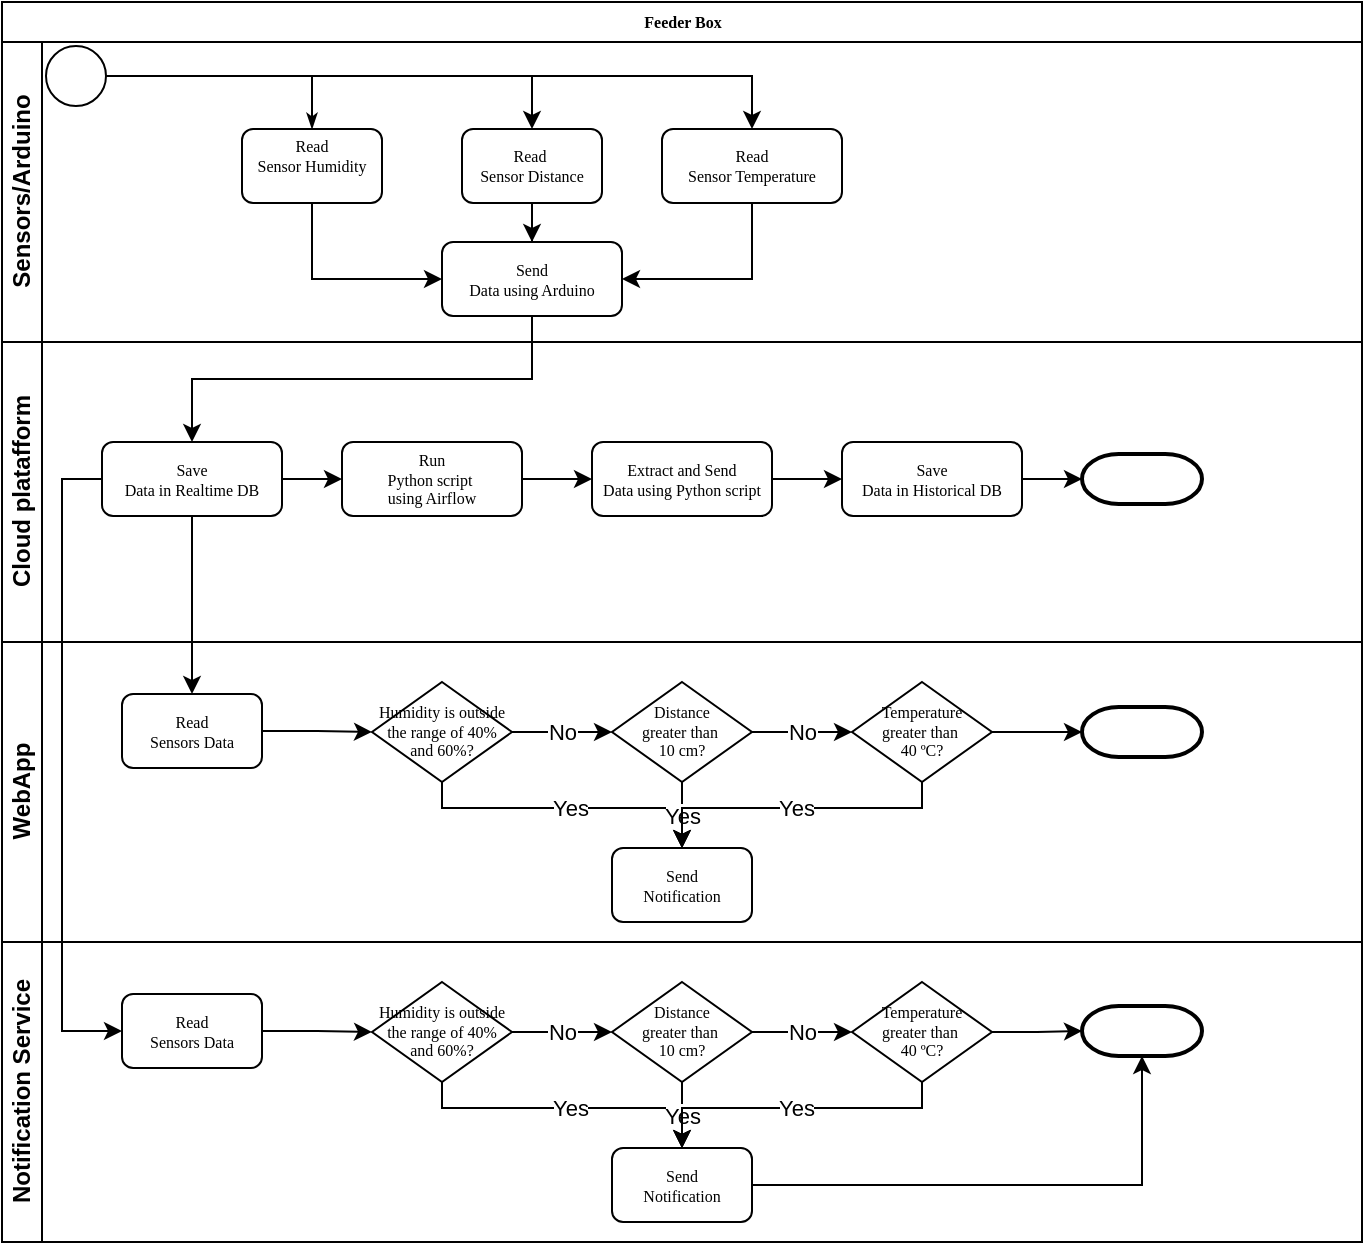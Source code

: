 <mxfile version="24.2.2" type="device">
  <diagram name="Page-1" id="c7488fd3-1785-93aa-aadb-54a6760d102a">
    <mxGraphModel dx="1116" dy="437" grid="1" gridSize="10" guides="1" tooltips="1" connect="1" arrows="1" fold="1" page="1" pageScale="1" pageWidth="1100" pageHeight="850" background="none" math="0" shadow="0">
      <root>
        <mxCell id="0" />
        <mxCell id="1" parent="0" />
        <mxCell id="2b4e8129b02d487f-1" value="Feeder Box" style="swimlane;html=1;childLayout=stackLayout;horizontal=1;startSize=20;horizontalStack=0;rounded=0;shadow=0;labelBackgroundColor=none;strokeWidth=1;fontFamily=Verdana;fontSize=8;align=center;" parent="1" vertex="1">
          <mxGeometry x="180" y="70" width="680" height="620" as="geometry" />
        </mxCell>
        <mxCell id="2b4e8129b02d487f-2" value="Sensors/Arduino" style="swimlane;html=1;startSize=20;horizontal=0;" parent="2b4e8129b02d487f-1" vertex="1">
          <mxGeometry y="20" width="680" height="150" as="geometry" />
        </mxCell>
        <mxCell id="2b4e8129b02d487f-18" style="edgeStyle=orthogonalEdgeStyle;rounded=0;html=1;labelBackgroundColor=none;startArrow=none;startFill=0;startSize=5;endArrow=classicThin;endFill=1;endSize=5;jettySize=auto;orthogonalLoop=1;strokeWidth=1;fontFamily=Verdana;fontSize=8" parent="2b4e8129b02d487f-2" source="2b4e8129b02d487f-5" target="2b4e8129b02d487f-6" edge="1">
          <mxGeometry relative="1" as="geometry" />
        </mxCell>
        <mxCell id="3q7w-ghvlaHTdy6g01Ru-1" style="edgeStyle=orthogonalEdgeStyle;rounded=0;orthogonalLoop=1;jettySize=auto;html=1;entryX=0.5;entryY=0;entryDx=0;entryDy=0;" edge="1" parent="2b4e8129b02d487f-2" source="2b4e8129b02d487f-5" target="2b4e8129b02d487f-7">
          <mxGeometry relative="1" as="geometry" />
        </mxCell>
        <mxCell id="3q7w-ghvlaHTdy6g01Ru-2" style="edgeStyle=orthogonalEdgeStyle;rounded=0;orthogonalLoop=1;jettySize=auto;html=1;entryX=0.5;entryY=0;entryDx=0;entryDy=0;" edge="1" parent="2b4e8129b02d487f-2" source="2b4e8129b02d487f-5" target="2b4e8129b02d487f-9">
          <mxGeometry relative="1" as="geometry" />
        </mxCell>
        <mxCell id="2b4e8129b02d487f-5" value="" style="ellipse;whiteSpace=wrap;html=1;rounded=0;shadow=0;labelBackgroundColor=none;strokeWidth=1;fontFamily=Verdana;fontSize=8;align=center;" parent="2b4e8129b02d487f-2" vertex="1">
          <mxGeometry x="22" y="2" width="30" height="30" as="geometry" />
        </mxCell>
        <mxCell id="3q7w-ghvlaHTdy6g01Ru-4" style="edgeStyle=orthogonalEdgeStyle;rounded=0;orthogonalLoop=1;jettySize=auto;html=1;entryX=0;entryY=0.5;entryDx=0;entryDy=0;exitX=0.5;exitY=1;exitDx=0;exitDy=0;" edge="1" parent="2b4e8129b02d487f-2" source="2b4e8129b02d487f-6" target="3q7w-ghvlaHTdy6g01Ru-3">
          <mxGeometry relative="1" as="geometry" />
        </mxCell>
        <mxCell id="2b4e8129b02d487f-6" value="&lt;div&gt;Read&lt;/div&gt;Sensor Humidity&lt;div&gt;&lt;br&gt;&lt;/div&gt;" style="rounded=1;whiteSpace=wrap;html=1;shadow=0;labelBackgroundColor=none;strokeWidth=1;fontFamily=Verdana;fontSize=8;align=center;" parent="2b4e8129b02d487f-2" vertex="1">
          <mxGeometry x="120" y="43.5" width="70" height="37" as="geometry" />
        </mxCell>
        <mxCell id="3q7w-ghvlaHTdy6g01Ru-6" value="" style="edgeStyle=orthogonalEdgeStyle;rounded=0;orthogonalLoop=1;jettySize=auto;html=1;" edge="1" parent="2b4e8129b02d487f-2" source="2b4e8129b02d487f-7" target="3q7w-ghvlaHTdy6g01Ru-3">
          <mxGeometry relative="1" as="geometry" />
        </mxCell>
        <mxCell id="2b4e8129b02d487f-7" value="Read&amp;nbsp;&lt;div&gt;Sensor Distance&lt;/div&gt;" style="rounded=1;whiteSpace=wrap;html=1;shadow=0;labelBackgroundColor=none;strokeWidth=1;fontFamily=Verdana;fontSize=8;align=center;" parent="2b4e8129b02d487f-2" vertex="1">
          <mxGeometry x="230" y="43.5" width="70" height="37" as="geometry" />
        </mxCell>
        <mxCell id="3q7w-ghvlaHTdy6g01Ru-5" style="edgeStyle=orthogonalEdgeStyle;rounded=0;orthogonalLoop=1;jettySize=auto;html=1;entryX=1;entryY=0.5;entryDx=0;entryDy=0;exitX=0.5;exitY=1;exitDx=0;exitDy=0;" edge="1" parent="2b4e8129b02d487f-2" source="2b4e8129b02d487f-9" target="3q7w-ghvlaHTdy6g01Ru-3">
          <mxGeometry relative="1" as="geometry" />
        </mxCell>
        <mxCell id="2b4e8129b02d487f-9" value="Read&lt;div&gt;Sensor Temperature&lt;/div&gt;" style="rounded=1;whiteSpace=wrap;html=1;shadow=0;labelBackgroundColor=none;strokeWidth=1;fontFamily=Verdana;fontSize=8;align=center;" parent="2b4e8129b02d487f-2" vertex="1">
          <mxGeometry x="330" y="43.5" width="90" height="37" as="geometry" />
        </mxCell>
        <mxCell id="3q7w-ghvlaHTdy6g01Ru-3" value="Send&lt;div&gt;Data using Arduino&lt;/div&gt;" style="rounded=1;whiteSpace=wrap;html=1;shadow=0;labelBackgroundColor=none;strokeWidth=1;fontFamily=Verdana;fontSize=8;align=center;" vertex="1" parent="2b4e8129b02d487f-2">
          <mxGeometry x="220" y="100" width="90" height="37" as="geometry" />
        </mxCell>
        <mxCell id="2b4e8129b02d487f-3" value="Cloud platafform" style="swimlane;html=1;startSize=20;horizontal=0;" parent="2b4e8129b02d487f-1" vertex="1">
          <mxGeometry y="170" width="680" height="150" as="geometry" />
        </mxCell>
        <mxCell id="3q7w-ghvlaHTdy6g01Ru-8" value="" style="edgeStyle=orthogonalEdgeStyle;rounded=0;orthogonalLoop=1;jettySize=auto;html=1;" edge="1" parent="2b4e8129b02d487f-3" source="2b4e8129b02d487f-12" target="3q7w-ghvlaHTdy6g01Ru-7">
          <mxGeometry relative="1" as="geometry" />
        </mxCell>
        <mxCell id="2b4e8129b02d487f-12" value="Save&lt;div&gt;Data in Realtime DB&lt;/div&gt;" style="rounded=1;whiteSpace=wrap;html=1;shadow=0;labelBackgroundColor=none;strokeWidth=1;fontFamily=Verdana;fontSize=8;align=center;" parent="2b4e8129b02d487f-3" vertex="1">
          <mxGeometry x="50" y="50" width="90" height="37" as="geometry" />
        </mxCell>
        <mxCell id="3q7w-ghvlaHTdy6g01Ru-10" value="" style="edgeStyle=orthogonalEdgeStyle;rounded=0;orthogonalLoop=1;jettySize=auto;html=1;" edge="1" parent="2b4e8129b02d487f-3" source="3q7w-ghvlaHTdy6g01Ru-7" target="3q7w-ghvlaHTdy6g01Ru-9">
          <mxGeometry relative="1" as="geometry" />
        </mxCell>
        <mxCell id="3q7w-ghvlaHTdy6g01Ru-7" value="Run&lt;div&gt;Python script&amp;nbsp;&lt;/div&gt;&lt;div&gt;using Airflow&lt;/div&gt;" style="rounded=1;whiteSpace=wrap;html=1;shadow=0;labelBackgroundColor=none;strokeWidth=1;fontFamily=Verdana;fontSize=8;align=center;" vertex="1" parent="2b4e8129b02d487f-3">
          <mxGeometry x="170" y="50" width="90" height="37" as="geometry" />
        </mxCell>
        <mxCell id="3q7w-ghvlaHTdy6g01Ru-12" value="" style="edgeStyle=orthogonalEdgeStyle;rounded=0;orthogonalLoop=1;jettySize=auto;html=1;" edge="1" parent="2b4e8129b02d487f-3" source="3q7w-ghvlaHTdy6g01Ru-9" target="3q7w-ghvlaHTdy6g01Ru-11">
          <mxGeometry relative="1" as="geometry" />
        </mxCell>
        <mxCell id="3q7w-ghvlaHTdy6g01Ru-9" value="Extract and Send&lt;div&gt;Data using Python script&lt;/div&gt;" style="rounded=1;whiteSpace=wrap;html=1;shadow=0;labelBackgroundColor=none;strokeWidth=1;fontFamily=Verdana;fontSize=8;align=center;" vertex="1" parent="2b4e8129b02d487f-3">
          <mxGeometry x="295" y="50" width="90" height="37" as="geometry" />
        </mxCell>
        <mxCell id="3q7w-ghvlaHTdy6g01Ru-44" value="" style="edgeStyle=orthogonalEdgeStyle;rounded=0;orthogonalLoop=1;jettySize=auto;html=1;" edge="1" parent="2b4e8129b02d487f-3" source="3q7w-ghvlaHTdy6g01Ru-11" target="3q7w-ghvlaHTdy6g01Ru-43">
          <mxGeometry relative="1" as="geometry" />
        </mxCell>
        <mxCell id="3q7w-ghvlaHTdy6g01Ru-11" value="Save&lt;div&gt;Data in Historical DB&lt;/div&gt;" style="rounded=1;whiteSpace=wrap;html=1;shadow=0;labelBackgroundColor=none;strokeWidth=1;fontFamily=Verdana;fontSize=8;align=center;" vertex="1" parent="2b4e8129b02d487f-3">
          <mxGeometry x="420" y="50" width="90" height="37" as="geometry" />
        </mxCell>
        <mxCell id="3q7w-ghvlaHTdy6g01Ru-43" value="" style="strokeWidth=2;html=1;shape=mxgraph.flowchart.terminator;whiteSpace=wrap;" vertex="1" parent="2b4e8129b02d487f-3">
          <mxGeometry x="540" y="56" width="60" height="25" as="geometry" />
        </mxCell>
        <mxCell id="3q7w-ghvlaHTdy6g01Ru-13" style="edgeStyle=orthogonalEdgeStyle;rounded=0;orthogonalLoop=1;jettySize=auto;html=1;entryX=0.5;entryY=0;entryDx=0;entryDy=0;exitX=0.5;exitY=1;exitDx=0;exitDy=0;" edge="1" parent="2b4e8129b02d487f-1" source="3q7w-ghvlaHTdy6g01Ru-3" target="2b4e8129b02d487f-12">
          <mxGeometry relative="1" as="geometry" />
        </mxCell>
        <mxCell id="2b4e8129b02d487f-4" value="WebApp" style="swimlane;html=1;startSize=20;horizontal=0;" parent="2b4e8129b02d487f-1" vertex="1">
          <mxGeometry y="320" width="680" height="150" as="geometry" />
        </mxCell>
        <mxCell id="2b4e8129b02d487f-17" value="Read&lt;div&gt;Sensors Data&lt;/div&gt;" style="rounded=1;whiteSpace=wrap;html=1;shadow=0;labelBackgroundColor=none;strokeWidth=1;fontFamily=Verdana;fontSize=8;align=center;" parent="2b4e8129b02d487f-4" vertex="1">
          <mxGeometry x="60" y="26" width="70" height="37" as="geometry" />
        </mxCell>
        <mxCell id="3q7w-ghvlaHTdy6g01Ru-21" value="No" style="edgeStyle=orthogonalEdgeStyle;rounded=0;orthogonalLoop=1;jettySize=auto;html=1;" edge="1" parent="2b4e8129b02d487f-4" source="2b4e8129b02d487f-13" target="3q7w-ghvlaHTdy6g01Ru-14">
          <mxGeometry relative="1" as="geometry" />
        </mxCell>
        <mxCell id="3q7w-ghvlaHTdy6g01Ru-24" value="Yes" style="edgeStyle=orthogonalEdgeStyle;rounded=0;orthogonalLoop=1;jettySize=auto;html=1;exitX=0.5;exitY=1;exitDx=0;exitDy=0;exitPerimeter=0;" edge="1" parent="2b4e8129b02d487f-4" source="2b4e8129b02d487f-13" target="3q7w-ghvlaHTdy6g01Ru-23">
          <mxGeometry relative="1" as="geometry">
            <Array as="points">
              <mxPoint x="220" y="83" />
              <mxPoint x="340" y="83" />
            </Array>
          </mxGeometry>
        </mxCell>
        <mxCell id="2b4e8129b02d487f-13" value="Humidity is outside the range of 40% and 60%?" style="strokeWidth=1;html=1;shape=mxgraph.flowchart.decision;whiteSpace=wrap;rounded=1;shadow=0;labelBackgroundColor=none;fontFamily=Verdana;fontSize=8;align=center;" parent="2b4e8129b02d487f-4" vertex="1">
          <mxGeometry x="185" y="20" width="70" height="50" as="geometry" />
        </mxCell>
        <mxCell id="3q7w-ghvlaHTdy6g01Ru-22" value="No" style="edgeStyle=orthogonalEdgeStyle;rounded=0;orthogonalLoop=1;jettySize=auto;html=1;" edge="1" parent="2b4e8129b02d487f-4" source="3q7w-ghvlaHTdy6g01Ru-14" target="3q7w-ghvlaHTdy6g01Ru-15">
          <mxGeometry relative="1" as="geometry" />
        </mxCell>
        <mxCell id="3q7w-ghvlaHTdy6g01Ru-25" value="Yes" style="edgeStyle=orthogonalEdgeStyle;rounded=0;orthogonalLoop=1;jettySize=auto;html=1;" edge="1" parent="2b4e8129b02d487f-4" source="3q7w-ghvlaHTdy6g01Ru-14" target="3q7w-ghvlaHTdy6g01Ru-23">
          <mxGeometry relative="1" as="geometry" />
        </mxCell>
        <mxCell id="3q7w-ghvlaHTdy6g01Ru-14" value="Distance&lt;div&gt;greater than&amp;nbsp;&lt;/div&gt;&lt;div&gt;10 cm?&lt;/div&gt;" style="strokeWidth=1;html=1;shape=mxgraph.flowchart.decision;whiteSpace=wrap;rounded=1;shadow=0;labelBackgroundColor=none;fontFamily=Verdana;fontSize=8;align=center;" vertex="1" parent="2b4e8129b02d487f-4">
          <mxGeometry x="305" y="20" width="70" height="50" as="geometry" />
        </mxCell>
        <mxCell id="3q7w-ghvlaHTdy6g01Ru-27" value="Yes" style="edgeStyle=orthogonalEdgeStyle;rounded=0;orthogonalLoop=1;jettySize=auto;html=1;entryX=0.5;entryY=0;entryDx=0;entryDy=0;exitX=0.5;exitY=1;exitDx=0;exitDy=0;exitPerimeter=0;" edge="1" parent="2b4e8129b02d487f-4" source="3q7w-ghvlaHTdy6g01Ru-15" target="3q7w-ghvlaHTdy6g01Ru-23">
          <mxGeometry relative="1" as="geometry">
            <Array as="points">
              <mxPoint x="460" y="83" />
              <mxPoint x="340" y="83" />
            </Array>
          </mxGeometry>
        </mxCell>
        <mxCell id="3q7w-ghvlaHTdy6g01Ru-42" value="" style="edgeStyle=orthogonalEdgeStyle;rounded=0;orthogonalLoop=1;jettySize=auto;html=1;" edge="1" parent="2b4e8129b02d487f-4" source="3q7w-ghvlaHTdy6g01Ru-15" target="3q7w-ghvlaHTdy6g01Ru-41">
          <mxGeometry relative="1" as="geometry" />
        </mxCell>
        <mxCell id="3q7w-ghvlaHTdy6g01Ru-15" value="Temperature&lt;div&gt;greater than&amp;nbsp;&lt;/div&gt;&lt;div&gt;40 ºC?&lt;/div&gt;" style="strokeWidth=1;html=1;shape=mxgraph.flowchart.decision;whiteSpace=wrap;rounded=1;shadow=0;labelBackgroundColor=none;fontFamily=Verdana;fontSize=8;align=center;" vertex="1" parent="2b4e8129b02d487f-4">
          <mxGeometry x="425" y="20" width="70" height="50" as="geometry" />
        </mxCell>
        <mxCell id="3q7w-ghvlaHTdy6g01Ru-20" style="edgeStyle=orthogonalEdgeStyle;rounded=0;orthogonalLoop=1;jettySize=auto;html=1;entryX=0;entryY=0.5;entryDx=0;entryDy=0;entryPerimeter=0;" edge="1" parent="2b4e8129b02d487f-4" source="2b4e8129b02d487f-17" target="2b4e8129b02d487f-13">
          <mxGeometry relative="1" as="geometry" />
        </mxCell>
        <mxCell id="3q7w-ghvlaHTdy6g01Ru-23" value="Send&lt;div&gt;Notification&lt;/div&gt;" style="rounded=1;whiteSpace=wrap;html=1;shadow=0;labelBackgroundColor=none;strokeWidth=1;fontFamily=Verdana;fontSize=8;align=center;" vertex="1" parent="2b4e8129b02d487f-4">
          <mxGeometry x="305" y="103" width="70" height="37" as="geometry" />
        </mxCell>
        <mxCell id="3q7w-ghvlaHTdy6g01Ru-41" value="" style="strokeWidth=2;html=1;shape=mxgraph.flowchart.terminator;whiteSpace=wrap;" vertex="1" parent="2b4e8129b02d487f-4">
          <mxGeometry x="540" y="32.5" width="60" height="25" as="geometry" />
        </mxCell>
        <mxCell id="3q7w-ghvlaHTdy6g01Ru-19" value="" style="edgeStyle=orthogonalEdgeStyle;rounded=0;orthogonalLoop=1;jettySize=auto;html=1;" edge="1" parent="2b4e8129b02d487f-1" source="2b4e8129b02d487f-12" target="2b4e8129b02d487f-17">
          <mxGeometry relative="1" as="geometry" />
        </mxCell>
        <mxCell id="3q7w-ghvlaHTdy6g01Ru-28" value="Notification Service" style="swimlane;html=1;startSize=20;horizontal=0;" vertex="1" parent="2b4e8129b02d487f-1">
          <mxGeometry y="470" width="680" height="150" as="geometry" />
        </mxCell>
        <mxCell id="3q7w-ghvlaHTdy6g01Ru-29" value="Read&lt;div&gt;Sensors Data&lt;/div&gt;" style="rounded=1;whiteSpace=wrap;html=1;shadow=0;labelBackgroundColor=none;strokeWidth=1;fontFamily=Verdana;fontSize=8;align=center;" vertex="1" parent="3q7w-ghvlaHTdy6g01Ru-28">
          <mxGeometry x="60" y="26" width="70" height="37" as="geometry" />
        </mxCell>
        <mxCell id="3q7w-ghvlaHTdy6g01Ru-30" value="No" style="edgeStyle=orthogonalEdgeStyle;rounded=0;orthogonalLoop=1;jettySize=auto;html=1;" edge="1" parent="3q7w-ghvlaHTdy6g01Ru-28" source="3q7w-ghvlaHTdy6g01Ru-32" target="3q7w-ghvlaHTdy6g01Ru-35">
          <mxGeometry relative="1" as="geometry" />
        </mxCell>
        <mxCell id="3q7w-ghvlaHTdy6g01Ru-31" value="Yes" style="edgeStyle=orthogonalEdgeStyle;rounded=0;orthogonalLoop=1;jettySize=auto;html=1;exitX=0.5;exitY=1;exitDx=0;exitDy=0;exitPerimeter=0;" edge="1" parent="3q7w-ghvlaHTdy6g01Ru-28" source="3q7w-ghvlaHTdy6g01Ru-32" target="3q7w-ghvlaHTdy6g01Ru-39">
          <mxGeometry relative="1" as="geometry">
            <Array as="points">
              <mxPoint x="220" y="83" />
              <mxPoint x="340" y="83" />
            </Array>
          </mxGeometry>
        </mxCell>
        <mxCell id="3q7w-ghvlaHTdy6g01Ru-32" value="Humidity is outside the range of 40% and 60%?" style="strokeWidth=1;html=1;shape=mxgraph.flowchart.decision;whiteSpace=wrap;rounded=1;shadow=0;labelBackgroundColor=none;fontFamily=Verdana;fontSize=8;align=center;" vertex="1" parent="3q7w-ghvlaHTdy6g01Ru-28">
          <mxGeometry x="185" y="20" width="70" height="50" as="geometry" />
        </mxCell>
        <mxCell id="3q7w-ghvlaHTdy6g01Ru-33" value="No" style="edgeStyle=orthogonalEdgeStyle;rounded=0;orthogonalLoop=1;jettySize=auto;html=1;" edge="1" parent="3q7w-ghvlaHTdy6g01Ru-28" source="3q7w-ghvlaHTdy6g01Ru-35" target="3q7w-ghvlaHTdy6g01Ru-37">
          <mxGeometry relative="1" as="geometry" />
        </mxCell>
        <mxCell id="3q7w-ghvlaHTdy6g01Ru-34" value="Yes" style="edgeStyle=orthogonalEdgeStyle;rounded=0;orthogonalLoop=1;jettySize=auto;html=1;" edge="1" parent="3q7w-ghvlaHTdy6g01Ru-28" source="3q7w-ghvlaHTdy6g01Ru-35" target="3q7w-ghvlaHTdy6g01Ru-39">
          <mxGeometry relative="1" as="geometry" />
        </mxCell>
        <mxCell id="3q7w-ghvlaHTdy6g01Ru-35" value="Distance&lt;div&gt;greater than&amp;nbsp;&lt;/div&gt;&lt;div&gt;10 cm?&lt;/div&gt;" style="strokeWidth=1;html=1;shape=mxgraph.flowchart.decision;whiteSpace=wrap;rounded=1;shadow=0;labelBackgroundColor=none;fontFamily=Verdana;fontSize=8;align=center;" vertex="1" parent="3q7w-ghvlaHTdy6g01Ru-28">
          <mxGeometry x="305" y="20" width="70" height="50" as="geometry" />
        </mxCell>
        <mxCell id="3q7w-ghvlaHTdy6g01Ru-36" value="Yes" style="edgeStyle=orthogonalEdgeStyle;rounded=0;orthogonalLoop=1;jettySize=auto;html=1;entryX=0.5;entryY=0;entryDx=0;entryDy=0;exitX=0.5;exitY=1;exitDx=0;exitDy=0;exitPerimeter=0;" edge="1" parent="3q7w-ghvlaHTdy6g01Ru-28" source="3q7w-ghvlaHTdy6g01Ru-37" target="3q7w-ghvlaHTdy6g01Ru-39">
          <mxGeometry relative="1" as="geometry">
            <Array as="points">
              <mxPoint x="460" y="83" />
              <mxPoint x="340" y="83" />
            </Array>
          </mxGeometry>
        </mxCell>
        <mxCell id="3q7w-ghvlaHTdy6g01Ru-46" value="" style="edgeStyle=orthogonalEdgeStyle;rounded=0;orthogonalLoop=1;jettySize=auto;html=1;" edge="1" parent="3q7w-ghvlaHTdy6g01Ru-28" source="3q7w-ghvlaHTdy6g01Ru-37" target="3q7w-ghvlaHTdy6g01Ru-45">
          <mxGeometry relative="1" as="geometry" />
        </mxCell>
        <mxCell id="3q7w-ghvlaHTdy6g01Ru-37" value="Temperature&lt;div&gt;greater than&amp;nbsp;&lt;/div&gt;&lt;div&gt;40 ºC?&lt;/div&gt;" style="strokeWidth=1;html=1;shape=mxgraph.flowchart.decision;whiteSpace=wrap;rounded=1;shadow=0;labelBackgroundColor=none;fontFamily=Verdana;fontSize=8;align=center;" vertex="1" parent="3q7w-ghvlaHTdy6g01Ru-28">
          <mxGeometry x="425" y="20" width="70" height="50" as="geometry" />
        </mxCell>
        <mxCell id="3q7w-ghvlaHTdy6g01Ru-38" style="edgeStyle=orthogonalEdgeStyle;rounded=0;orthogonalLoop=1;jettySize=auto;html=1;entryX=0;entryY=0.5;entryDx=0;entryDy=0;entryPerimeter=0;" edge="1" parent="3q7w-ghvlaHTdy6g01Ru-28" source="3q7w-ghvlaHTdy6g01Ru-29" target="3q7w-ghvlaHTdy6g01Ru-32">
          <mxGeometry relative="1" as="geometry" />
        </mxCell>
        <mxCell id="3q7w-ghvlaHTdy6g01Ru-39" value="Send&lt;div&gt;Notification&lt;/div&gt;" style="rounded=1;whiteSpace=wrap;html=1;shadow=0;labelBackgroundColor=none;strokeWidth=1;fontFamily=Verdana;fontSize=8;align=center;" vertex="1" parent="3q7w-ghvlaHTdy6g01Ru-28">
          <mxGeometry x="305" y="103" width="70" height="37" as="geometry" />
        </mxCell>
        <mxCell id="3q7w-ghvlaHTdy6g01Ru-45" value="" style="strokeWidth=2;html=1;shape=mxgraph.flowchart.terminator;whiteSpace=wrap;" vertex="1" parent="3q7w-ghvlaHTdy6g01Ru-28">
          <mxGeometry x="540" y="32" width="60" height="25" as="geometry" />
        </mxCell>
        <mxCell id="3q7w-ghvlaHTdy6g01Ru-47" style="edgeStyle=orthogonalEdgeStyle;rounded=0;orthogonalLoop=1;jettySize=auto;html=1;entryX=0.5;entryY=1;entryDx=0;entryDy=0;entryPerimeter=0;" edge="1" parent="3q7w-ghvlaHTdy6g01Ru-28" source="3q7w-ghvlaHTdy6g01Ru-39" target="3q7w-ghvlaHTdy6g01Ru-45">
          <mxGeometry relative="1" as="geometry" />
        </mxCell>
        <mxCell id="3q7w-ghvlaHTdy6g01Ru-40" style="edgeStyle=orthogonalEdgeStyle;rounded=0;orthogonalLoop=1;jettySize=auto;html=1;entryX=0;entryY=0.5;entryDx=0;entryDy=0;exitX=0;exitY=0.5;exitDx=0;exitDy=0;" edge="1" parent="2b4e8129b02d487f-1" source="2b4e8129b02d487f-12" target="3q7w-ghvlaHTdy6g01Ru-29">
          <mxGeometry relative="1" as="geometry" />
        </mxCell>
      </root>
    </mxGraphModel>
  </diagram>
</mxfile>

